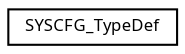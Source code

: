 digraph "Graphical Class Hierarchy"
{
  edge [fontname="Sans",fontsize="8",labelfontname="Sans",labelfontsize="8"];
  node [fontname="Sans",fontsize="8",shape=record];
  rankdir="LR";
  Node1 [label="SYSCFG_TypeDef",height=0.2,width=0.4,color="black", fillcolor="white", style="filled",URL="$struct_s_y_s_c_f_g___type_def.html",tooltip="System configuration controller. "];
}
